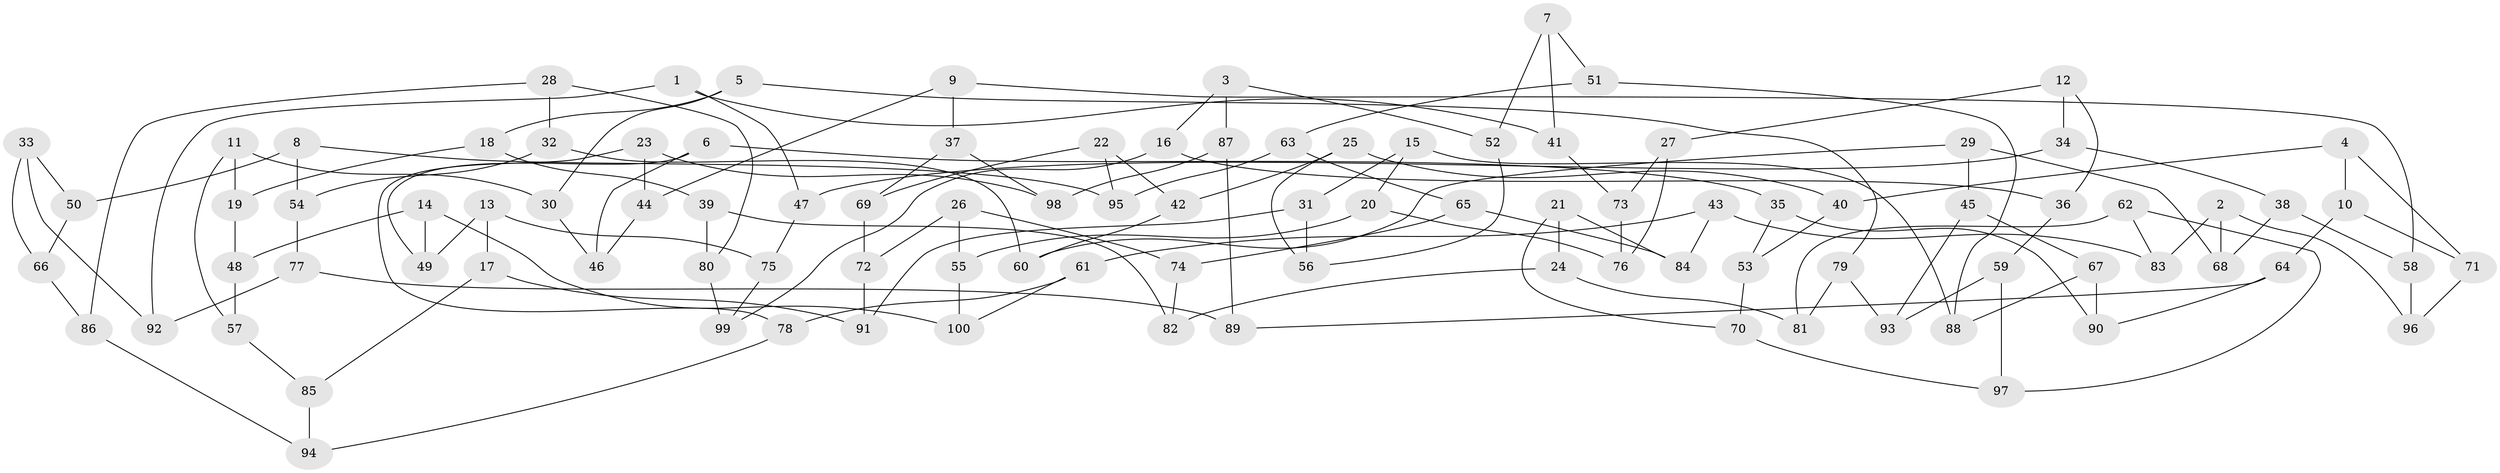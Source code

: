 // Generated by graph-tools (version 1.1) at 2025/11/02/21/25 10:11:15]
// undirected, 100 vertices, 150 edges
graph export_dot {
graph [start="1"]
  node [color=gray90,style=filled];
  1;
  2;
  3;
  4;
  5;
  6;
  7;
  8;
  9;
  10;
  11;
  12;
  13;
  14;
  15;
  16;
  17;
  18;
  19;
  20;
  21;
  22;
  23;
  24;
  25;
  26;
  27;
  28;
  29;
  30;
  31;
  32;
  33;
  34;
  35;
  36;
  37;
  38;
  39;
  40;
  41;
  42;
  43;
  44;
  45;
  46;
  47;
  48;
  49;
  50;
  51;
  52;
  53;
  54;
  55;
  56;
  57;
  58;
  59;
  60;
  61;
  62;
  63;
  64;
  65;
  66;
  67;
  68;
  69;
  70;
  71;
  72;
  73;
  74;
  75;
  76;
  77;
  78;
  79;
  80;
  81;
  82;
  83;
  84;
  85;
  86;
  87;
  88;
  89;
  90;
  91;
  92;
  93;
  94;
  95;
  96;
  97;
  98;
  99;
  100;
  1 -- 92;
  1 -- 47;
  1 -- 41;
  2 -- 96;
  2 -- 68;
  2 -- 83;
  3 -- 52;
  3 -- 87;
  3 -- 16;
  4 -- 40;
  4 -- 71;
  4 -- 10;
  5 -- 30;
  5 -- 18;
  5 -- 79;
  6 -- 46;
  6 -- 49;
  6 -- 35;
  7 -- 51;
  7 -- 52;
  7 -- 41;
  8 -- 54;
  8 -- 95;
  8 -- 50;
  9 -- 44;
  9 -- 58;
  9 -- 37;
  10 -- 64;
  10 -- 71;
  11 -- 19;
  11 -- 57;
  11 -- 30;
  12 -- 34;
  12 -- 27;
  12 -- 36;
  13 -- 49;
  13 -- 75;
  13 -- 17;
  14 -- 49;
  14 -- 48;
  14 -- 100;
  15 -- 88;
  15 -- 31;
  15 -- 20;
  16 -- 36;
  16 -- 99;
  17 -- 91;
  17 -- 85;
  18 -- 39;
  18 -- 19;
  19 -- 48;
  20 -- 76;
  20 -- 55;
  21 -- 24;
  21 -- 84;
  21 -- 70;
  22 -- 42;
  22 -- 95;
  22 -- 69;
  23 -- 98;
  23 -- 44;
  23 -- 78;
  24 -- 82;
  24 -- 81;
  25 -- 42;
  25 -- 40;
  25 -- 56;
  26 -- 55;
  26 -- 74;
  26 -- 72;
  27 -- 76;
  27 -- 73;
  28 -- 80;
  28 -- 32;
  28 -- 86;
  29 -- 68;
  29 -- 45;
  29 -- 60;
  30 -- 46;
  31 -- 56;
  31 -- 91;
  32 -- 54;
  32 -- 60;
  33 -- 92;
  33 -- 66;
  33 -- 50;
  34 -- 38;
  34 -- 47;
  35 -- 53;
  35 -- 90;
  36 -- 59;
  37 -- 98;
  37 -- 69;
  38 -- 68;
  38 -- 58;
  39 -- 82;
  39 -- 80;
  40 -- 53;
  41 -- 73;
  42 -- 60;
  43 -- 84;
  43 -- 61;
  43 -- 83;
  44 -- 46;
  45 -- 67;
  45 -- 93;
  47 -- 75;
  48 -- 57;
  50 -- 66;
  51 -- 88;
  51 -- 63;
  52 -- 56;
  53 -- 70;
  54 -- 77;
  55 -- 100;
  57 -- 85;
  58 -- 96;
  59 -- 93;
  59 -- 97;
  61 -- 100;
  61 -- 78;
  62 -- 97;
  62 -- 81;
  62 -- 83;
  63 -- 65;
  63 -- 95;
  64 -- 90;
  64 -- 89;
  65 -- 84;
  65 -- 74;
  66 -- 86;
  67 -- 90;
  67 -- 88;
  69 -- 72;
  70 -- 97;
  71 -- 96;
  72 -- 91;
  73 -- 76;
  74 -- 82;
  75 -- 99;
  77 -- 92;
  77 -- 89;
  78 -- 94;
  79 -- 93;
  79 -- 81;
  80 -- 99;
  85 -- 94;
  86 -- 94;
  87 -- 89;
  87 -- 98;
}
